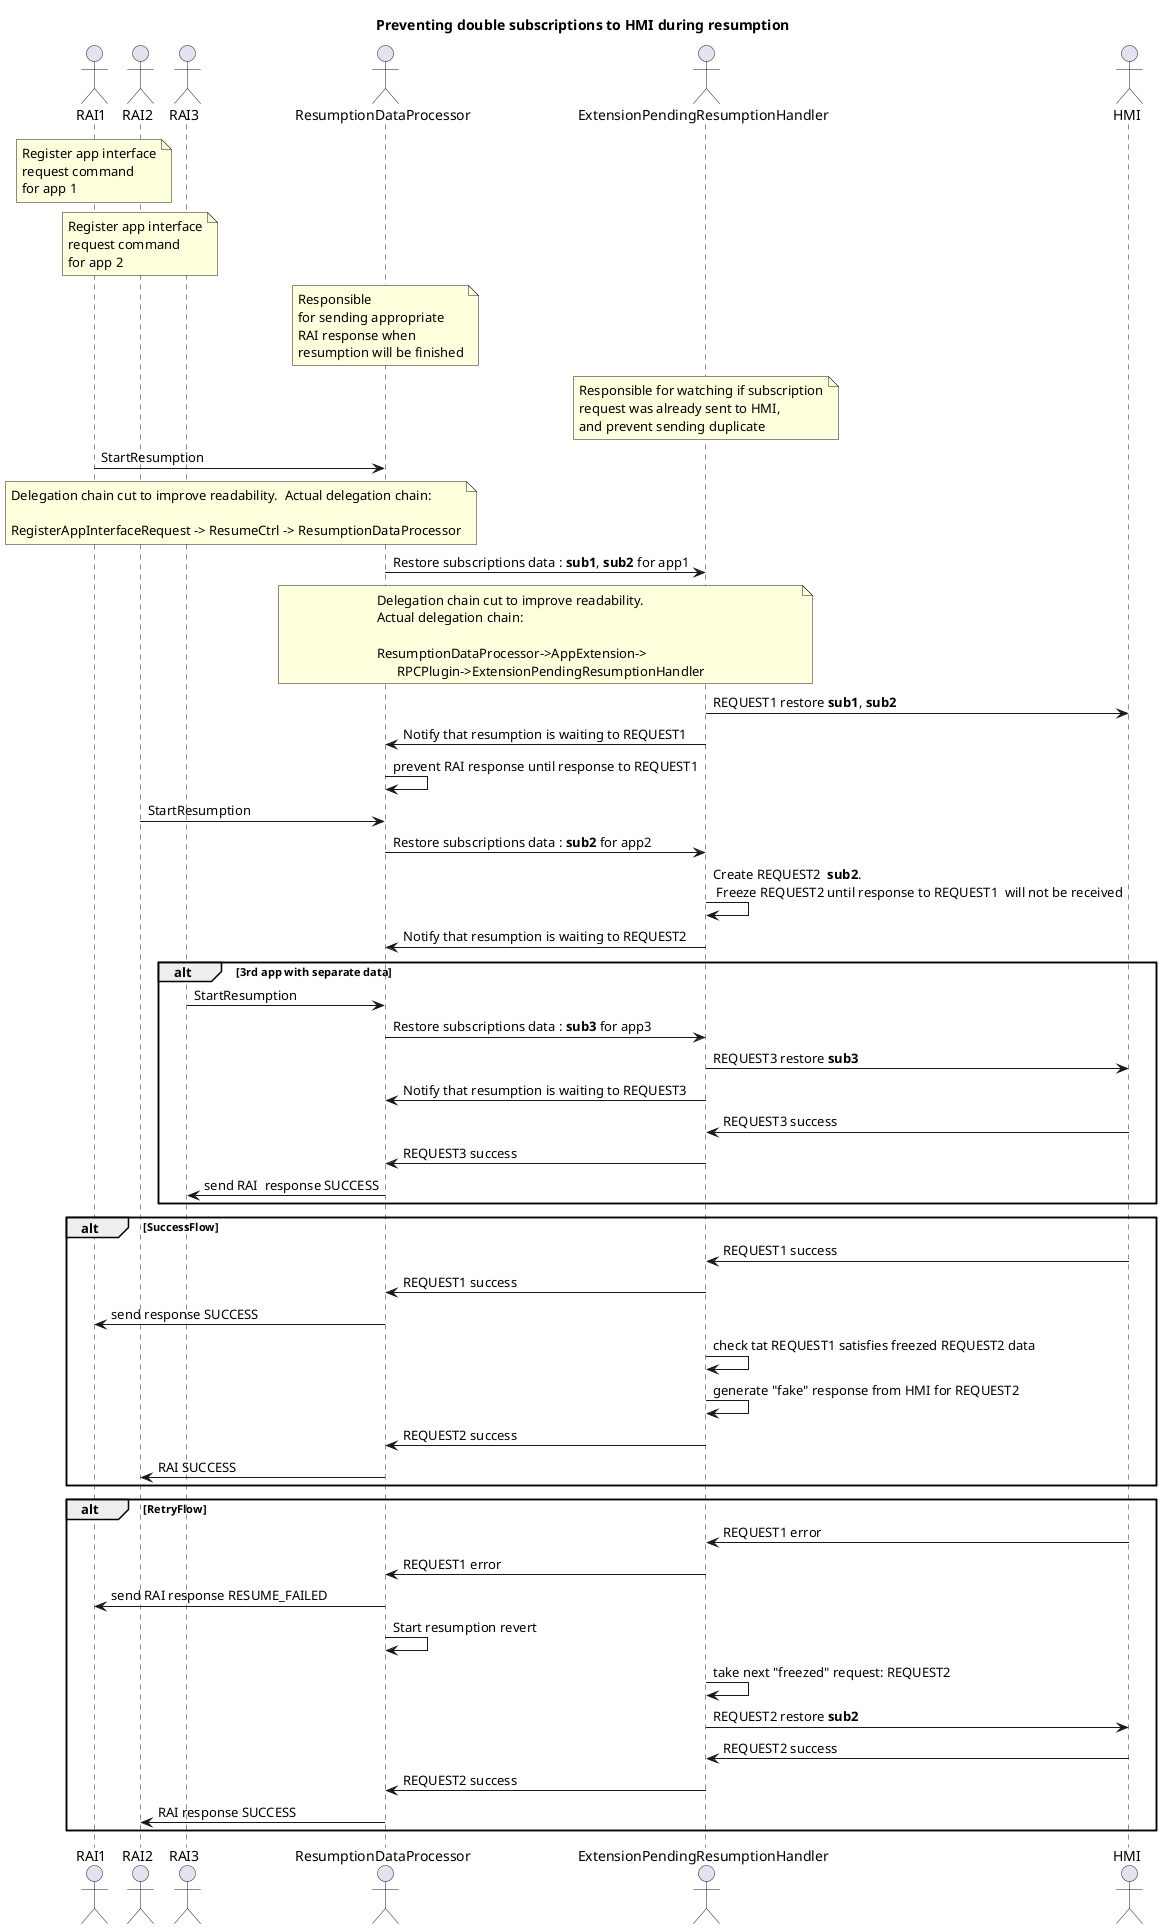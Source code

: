 @startuml
title Preventing double subscriptions to HMI during resumption 

actor RAI1
actor RAI2
actor RAI3
actor ResumptionDataProcessor
actor ExtensionPendingResumptionHandler
actor HMI

note over RAI1
  Register app interface
  request command 
  for app 1
end note


note over RAI2
  Register app interface
  request command 
  for app 2
end note

note over ResumptionDataProcessor
  Responsible 
  for sending appropriate
  RAI response when 
  resumption will be finished
end note

note over ExtensionPendingResumptionHandler
  Responsible for watching if subscription
  request was already sent to HMI,
  and prevent sending duplicate 
end note

RAI1 -> ResumptionDataProcessor : StartResumption
note over RAI1, ResumptionDataProcessor
  Delegation chain cut to improve readability.  Actual delegation chain:
  
  RegisterAppInterfaceRequest -> ResumeCtrl -> ResumptionDataProcessor
end note

ResumptionDataProcessor -> ExtensionPendingResumptionHandler : Restore subscriptions data : **sub1**, **sub2** for app1
note over ResumptionDataProcessor, ExtensionPendingResumptionHandler
  Delegation chain cut to improve readability. 
  Actual delegation chain:
  
  ResumptionDataProcessor->AppExtension->
        RPCPlugin->ExtensionPendingResumptionHandler
end note
ExtensionPendingResumptionHandler -> HMI : REQUEST1 restore **sub1**, **sub2** 
ExtensionPendingResumptionHandler -> ResumptionDataProcessor : Notify that resumption is waiting to REQUEST1 
ResumptionDataProcessor -> ResumptionDataProcessor : prevent RAI response until response to REQUEST1  
RAI2 -> ResumptionDataProcessor : StartResumption
ResumptionDataProcessor -> ExtensionPendingResumptionHandler : Restore subscriptions data : **sub2** for app2
ExtensionPendingResumptionHandler -> ExtensionPendingResumptionHandler : Create REQUEST2  **sub2**. \n Freeze REQUEST2 until response to REQUEST1  will not be received
ExtensionPendingResumptionHandler -> ResumptionDataProcessor : Notify that resumption is waiting to REQUEST2 

alt 3rd app with separate data
RAI3 -> ResumptionDataProcessor : StartResumption
ResumptionDataProcessor -> ExtensionPendingResumptionHandler : Restore subscriptions data : **sub3** for app3
ExtensionPendingResumptionHandler -> HMI : REQUEST3 restore **sub3**
ExtensionPendingResumptionHandler -> ResumptionDataProcessor : Notify that resumption is waiting to REQUEST3
HMI -> ExtensionPendingResumptionHandler : REQUEST3 success
ExtensionPendingResumptionHandler -> ResumptionDataProcessor :  REQUEST3 success
ResumptionDataProcessor -> RAI3 : send RAI  response SUCCESS
end

alt SuccessFlow
HMI -> ExtensionPendingResumptionHandler : REQUEST1 success
ExtensionPendingResumptionHandler -> ResumptionDataProcessor :  REQUEST1 success
ResumptionDataProcessor -> RAI1 : send response SUCCESS
ExtensionPendingResumptionHandler -> ExtensionPendingResumptionHandler : check tat REQUEST1 satisfies freezed REQUEST2 data
ExtensionPendingResumptionHandler -> ExtensionPendingResumptionHandler : generate "fake" response from HMI for REQUEST2
ExtensionPendingResumptionHandler -> ResumptionDataProcessor : REQUEST2 success
ResumptionDataProcessor -> RAI2 : RAI SUCCESS
end

alt RetryFlow
HMI -> ExtensionPendingResumptionHandler : REQUEST1 error
ExtensionPendingResumptionHandler -> ResumptionDataProcessor :  REQUEST1 error
ResumptionDataProcessor -> RAI1 : send RAI response RESUME_FAILED
ResumptionDataProcessor -> ResumptionDataProcessor : Start resumption revert
ExtensionPendingResumptionHandler -> ExtensionPendingResumptionHandler : take next "freezed" request: REQUEST2

ExtensionPendingResumptionHandler -> HMI :  REQUEST2 restore **sub2** 
HMI -> ExtensionPendingResumptionHandler : REQUEST2 success
ExtensionPendingResumptionHandler -> ResumptionDataProcessor : REQUEST2 success
ResumptionDataProcessor -> RAI2 : RAI response SUCCESS
end


@enduml
